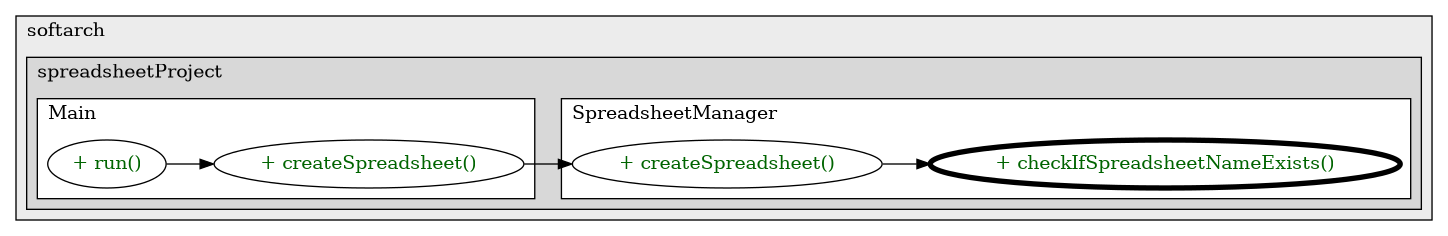 @startuml

/' diagram meta data start
config=CallConfiguration;
{
  "rootMethod": "upc.softarch.spreadsheetProject.SpreadsheetManager#checkIfSpreadsheetNameExists(String)",
  "projectClassification": {
    "searchMode": "OpenProject", // OpenProject, AllProjects
    "includedProjects": "",
    "pathEndKeywords": "*.impl",
    "isClientPath": "",
    "isClientName": "",
    "isTestPath": "",
    "isTestName": "",
    "isMappingPath": "",
    "isMappingName": "",
    "isDataAccessPath": "",
    "isDataAccessName": "",
    "isDataStructurePath": "",
    "isDataStructureName": "",
    "isInterfaceStructuresPath": "",
    "isInterfaceStructuresName": "",
    "isEntryPointPath": "",
    "isEntryPointName": "",
    "treatFinalFieldsAsMandatory": false
  },
  "graphRestriction": {
    "classPackageExcludeFilter": "",
    "classPackageIncludeFilter": "",
    "classNameExcludeFilter": "",
    "classNameIncludeFilter": "",
    "methodNameExcludeFilter": "",
    "methodNameIncludeFilter": "",
    "removeByInheritance": "", // inheritance/annotation based filtering is done in a second step
    "removeByAnnotation": "",
    "removeByClassPackage": "", // cleanup the graph after inheritance/annotation based filtering is done
    "removeByClassName": "",
    "cutMappings": false,
    "cutEnum": true,
    "cutTests": true,
    "cutClient": true,
    "cutDataAccess": true,
    "cutInterfaceStructures": true,
    "cutDataStructures": true,
    "cutGetterAndSetter": true,
    "cutConstructors": true
  },
  "graphTraversal": {
    "forwardDepth": 3,
    "backwardDepth": 3,
    "classPackageExcludeFilter": "",
    "classPackageIncludeFilter": "",
    "classNameExcludeFilter": "",
    "classNameIncludeFilter": "",
    "methodNameExcludeFilter": "",
    "methodNameIncludeFilter": "",
    "hideMappings": false,
    "hideDataStructures": false,
    "hidePrivateMethods": true,
    "hideInterfaceCalls": true, // indirection: implementation -> interface (is hidden) -> implementation
    "onlyShowApplicationEntryPoints": false, // root node is included
    "useMethodCallsForStructureDiagram": "ForwardOnly" // ForwardOnly, BothDirections, No
  },
  "details": {
    "aggregation": "GroupByClass", // ByClass, GroupByClass, None
    "showMethodParametersTypes": false,
    "showMethodParametersNames": false,
    "showMethodReturnType": false,
    "showPackageLevels": 2,
    "showCallOrder": false,
    "edgeMode": "MethodsOnly", // TypesOnly, MethodsOnly, TypesAndMethods, MethodsAndDirectTypeUsage
    "showDetailedClassStructure": false
  },
  "rootClass": "upc.softarch.spreadsheetProject.SpreadsheetManager",
  "extensionCallbackMethod": "" // qualified.class.name#methodName - signature: public static String method(String)
}
diagram meta data end '/



digraph g {
    rankdir="LR"
    splines=polyline
    

'nodes 
subgraph cluster_1318690688 { 
   	label=softarch
	labeljust=l
	fillcolor="#ececec"
	style=filled
   
   subgraph cluster_846419237 { 
   	label=spreadsheetProject
	labeljust=l
	fillcolor="#d8d8d8"
	style=filled
   
   subgraph cluster_1132512806 { 
   	label=SpreadsheetManager
	labeljust=l
	fillcolor=white
	style=filled
   
   SpreadsheetManager420481259XXXcheckIfSpreadsheetNameExists1808118735[
	label="+ checkIfSpreadsheetNameExists()"
	style=filled
	fillcolor=white
	tooltip="SpreadsheetManager

null"
	penwidth=4
	fontcolor=darkgreen
];

SpreadsheetManager420481259XXXcreateSpreadsheet1808118735[
	label="+ createSpreadsheet()"
	style=filled
	fillcolor=white
	tooltip="SpreadsheetManager

null"
	fontcolor=darkgreen
];
} 

subgraph cluster_1175133934 { 
   	label=Main
	labeljust=l
	fillcolor=white
	style=filled
   
   Main420481259XXXcreateSpreadsheet0[
	label="+ createSpreadsheet()"
	style=filled
	fillcolor=white
	tooltip="Main

null"
	fontcolor=darkgreen
];

Main420481259XXXrun0[
	label="+ run()"
	style=filled
	fillcolor=white
	tooltip="Main

null"
	fontcolor=darkgreen
];
} 
} 
} 

'edges    
Main420481259XXXcreateSpreadsheet0 -> SpreadsheetManager420481259XXXcreateSpreadsheet1808118735;
Main420481259XXXrun0 -> Main420481259XXXcreateSpreadsheet0;
SpreadsheetManager420481259XXXcreateSpreadsheet1808118735 -> SpreadsheetManager420481259XXXcheckIfSpreadsheetNameExists1808118735;
    
}
@enduml